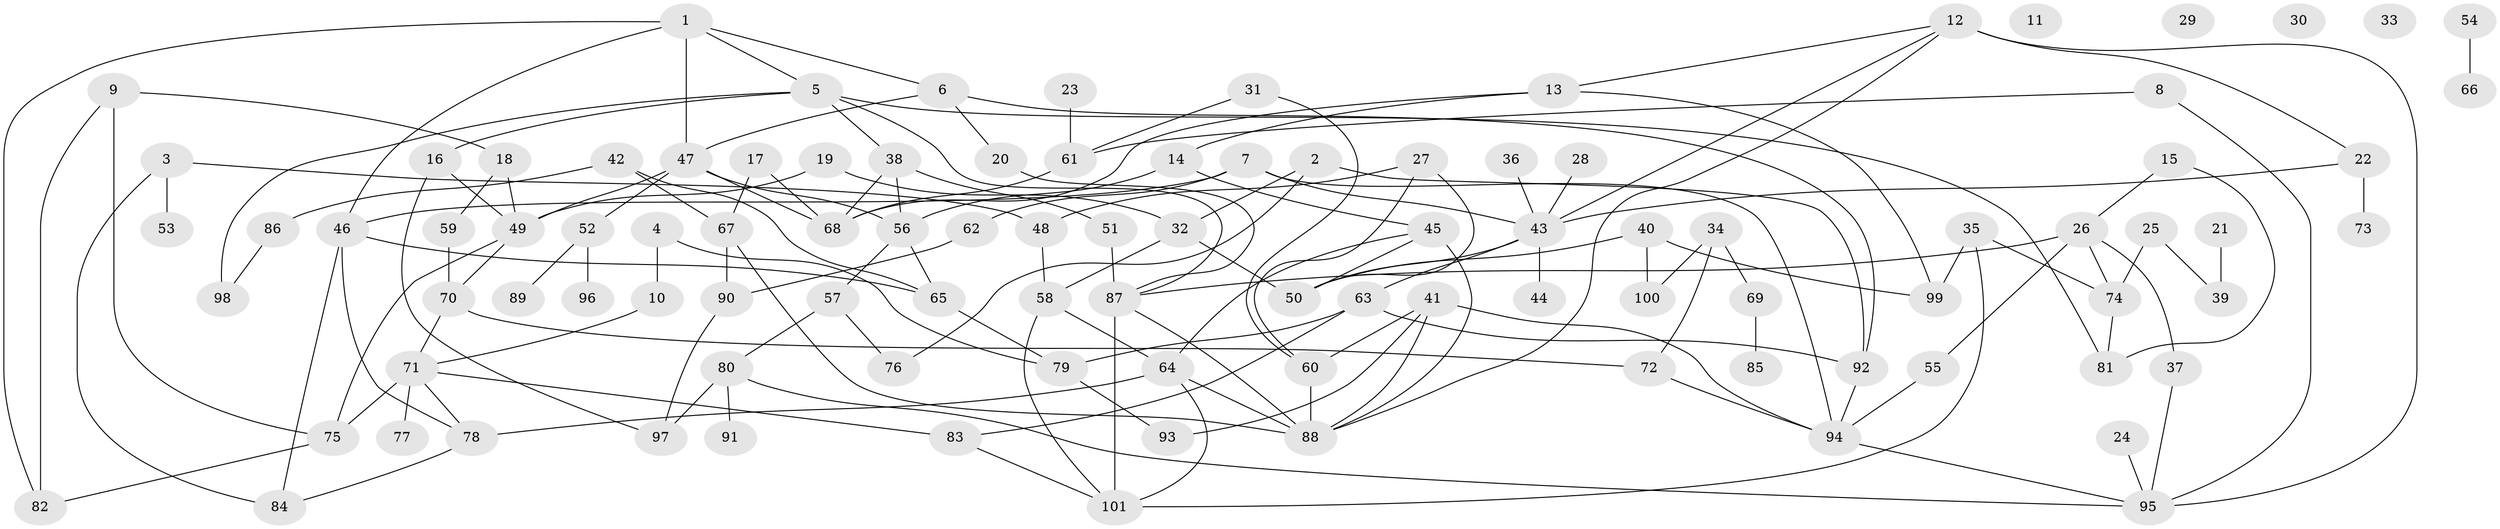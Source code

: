 // Generated by graph-tools (version 1.1) at 2025/33/03/09/25 02:33:42]
// undirected, 101 vertices, 154 edges
graph export_dot {
graph [start="1"]
  node [color=gray90,style=filled];
  1;
  2;
  3;
  4;
  5;
  6;
  7;
  8;
  9;
  10;
  11;
  12;
  13;
  14;
  15;
  16;
  17;
  18;
  19;
  20;
  21;
  22;
  23;
  24;
  25;
  26;
  27;
  28;
  29;
  30;
  31;
  32;
  33;
  34;
  35;
  36;
  37;
  38;
  39;
  40;
  41;
  42;
  43;
  44;
  45;
  46;
  47;
  48;
  49;
  50;
  51;
  52;
  53;
  54;
  55;
  56;
  57;
  58;
  59;
  60;
  61;
  62;
  63;
  64;
  65;
  66;
  67;
  68;
  69;
  70;
  71;
  72;
  73;
  74;
  75;
  76;
  77;
  78;
  79;
  80;
  81;
  82;
  83;
  84;
  85;
  86;
  87;
  88;
  89;
  90;
  91;
  92;
  93;
  94;
  95;
  96;
  97;
  98;
  99;
  100;
  101;
  1 -- 5;
  1 -- 6;
  1 -- 46;
  1 -- 47;
  1 -- 82;
  2 -- 32;
  2 -- 76;
  2 -- 92;
  3 -- 48;
  3 -- 53;
  3 -- 84;
  4 -- 10;
  4 -- 79;
  5 -- 16;
  5 -- 38;
  5 -- 81;
  5 -- 87;
  5 -- 98;
  6 -- 20;
  6 -- 47;
  6 -- 92;
  7 -- 43;
  7 -- 46;
  7 -- 62;
  7 -- 94;
  8 -- 61;
  8 -- 95;
  9 -- 18;
  9 -- 75;
  9 -- 82;
  10 -- 71;
  12 -- 13;
  12 -- 22;
  12 -- 43;
  12 -- 88;
  12 -- 95;
  13 -- 14;
  13 -- 68;
  13 -- 99;
  14 -- 45;
  14 -- 56;
  15 -- 26;
  15 -- 81;
  16 -- 49;
  16 -- 97;
  17 -- 67;
  17 -- 68;
  18 -- 49;
  18 -- 59;
  19 -- 32;
  19 -- 49;
  20 -- 87;
  21 -- 39;
  22 -- 43;
  22 -- 73;
  23 -- 61;
  24 -- 95;
  25 -- 39;
  25 -- 74;
  26 -- 37;
  26 -- 55;
  26 -- 74;
  26 -- 87;
  27 -- 48;
  27 -- 50;
  27 -- 60;
  28 -- 43;
  31 -- 60;
  31 -- 61;
  32 -- 50;
  32 -- 58;
  34 -- 69;
  34 -- 72;
  34 -- 100;
  35 -- 74;
  35 -- 99;
  35 -- 101;
  36 -- 43;
  37 -- 95;
  38 -- 51;
  38 -- 56;
  38 -- 68;
  40 -- 50;
  40 -- 99;
  40 -- 100;
  41 -- 60;
  41 -- 88;
  41 -- 93;
  41 -- 94;
  42 -- 65;
  42 -- 67;
  42 -- 86;
  43 -- 44;
  43 -- 50;
  43 -- 63;
  45 -- 50;
  45 -- 64;
  45 -- 88;
  46 -- 65;
  46 -- 78;
  46 -- 84;
  47 -- 49;
  47 -- 52;
  47 -- 56;
  47 -- 68;
  48 -- 58;
  49 -- 70;
  49 -- 75;
  51 -- 87;
  52 -- 89;
  52 -- 96;
  54 -- 66;
  55 -- 94;
  56 -- 57;
  56 -- 65;
  57 -- 76;
  57 -- 80;
  58 -- 64;
  58 -- 101;
  59 -- 70;
  60 -- 88;
  61 -- 68;
  62 -- 90;
  63 -- 79;
  63 -- 83;
  63 -- 92;
  64 -- 78;
  64 -- 88;
  64 -- 101;
  65 -- 79;
  67 -- 88;
  67 -- 90;
  69 -- 85;
  70 -- 71;
  70 -- 72;
  71 -- 75;
  71 -- 77;
  71 -- 78;
  71 -- 83;
  72 -- 94;
  74 -- 81;
  75 -- 82;
  78 -- 84;
  79 -- 93;
  80 -- 91;
  80 -- 95;
  80 -- 97;
  83 -- 101;
  86 -- 98;
  87 -- 88;
  87 -- 101;
  90 -- 97;
  92 -- 94;
  94 -- 95;
}
